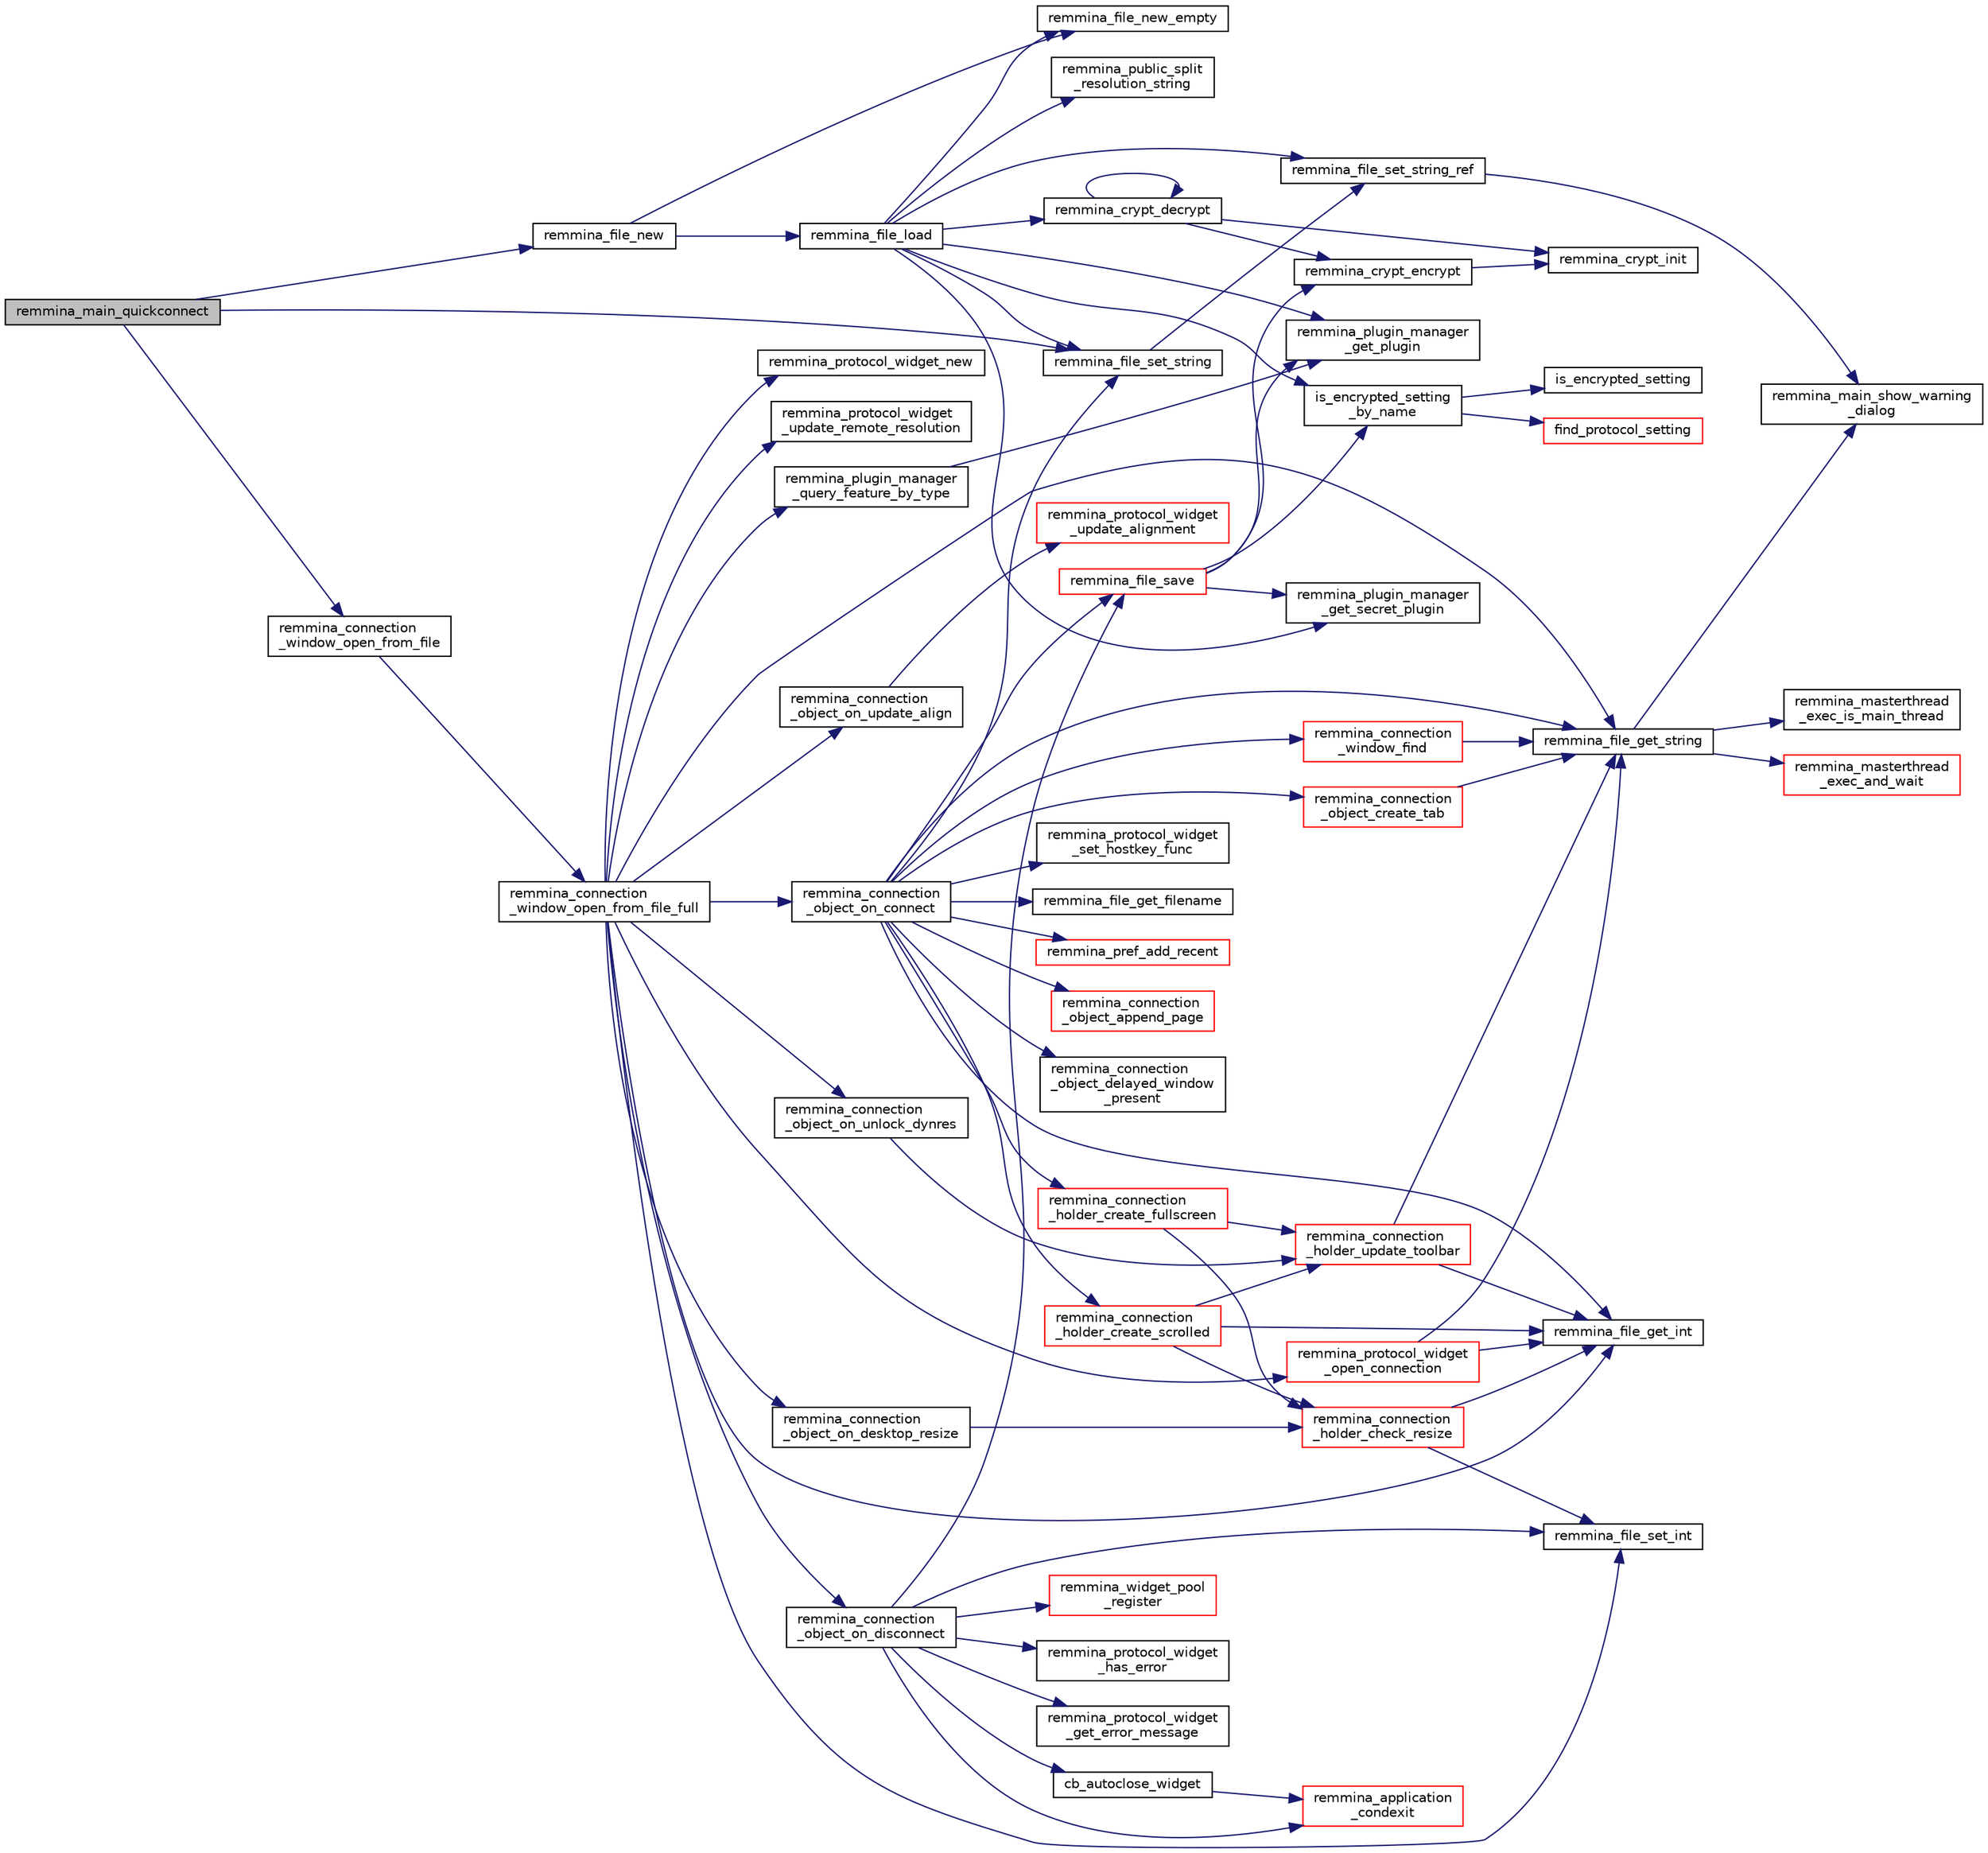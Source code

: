 digraph "remmina_main_quickconnect"
{
  edge [fontname="Helvetica",fontsize="10",labelfontname="Helvetica",labelfontsize="10"];
  node [fontname="Helvetica",fontsize="10",shape=record];
  rankdir="LR";
  Node5287 [label="remmina_main_quickconnect",height=0.2,width=0.4,color="black", fillcolor="grey75", style="filled", fontcolor="black"];
  Node5287 -> Node5288 [color="midnightblue",fontsize="10",style="solid",fontname="Helvetica"];
  Node5288 [label="remmina_file_new",height=0.2,width=0.4,color="black", fillcolor="white", style="filled",URL="$remmina__file_8c.html#a5e421ba636d34e21bba5ece463e98892"];
  Node5288 -> Node5289 [color="midnightblue",fontsize="10",style="solid",fontname="Helvetica"];
  Node5289 [label="remmina_file_load",height=0.2,width=0.4,color="black", fillcolor="white", style="filled",URL="$remmina__file_8c.html#ac1cc2d7f827f7d64c7fd3edf10e9383e"];
  Node5289 -> Node5290 [color="midnightblue",fontsize="10",style="solid",fontname="Helvetica"];
  Node5290 [label="remmina_file_new_empty",height=0.2,width=0.4,color="black", fillcolor="white", style="filled",URL="$remmina__file_8c.html#adab087b7139756f029020a87a5438cfa"];
  Node5289 -> Node5291 [color="midnightblue",fontsize="10",style="solid",fontname="Helvetica"];
  Node5291 [label="remmina_plugin_manager\l_get_plugin",height=0.2,width=0.4,color="black", fillcolor="white", style="filled",URL="$remmina__plugin__manager_8c.html#a3872c8656a8a3d5147bcc603471c1932"];
  Node5289 -> Node5292 [color="midnightblue",fontsize="10",style="solid",fontname="Helvetica"];
  Node5292 [label="remmina_plugin_manager\l_get_secret_plugin",height=0.2,width=0.4,color="black", fillcolor="white", style="filled",URL="$remmina__plugin__manager_8c.html#ad380a98f6624aa8c830015c8b428b7b4"];
  Node5289 -> Node5293 [color="midnightblue",fontsize="10",style="solid",fontname="Helvetica"];
  Node5293 [label="is_encrypted_setting\l_by_name",height=0.2,width=0.4,color="black", fillcolor="white", style="filled",URL="$remmina__file_8c.html#a72580559fa04082418a993fec4c77281"];
  Node5293 -> Node5294 [color="midnightblue",fontsize="10",style="solid",fontname="Helvetica"];
  Node5294 [label="find_protocol_setting",height=0.2,width=0.4,color="red", fillcolor="white", style="filled",URL="$remmina__file_8c.html#acc88ee6f5ba73bf9c3b05ab9368c952f"];
  Node5293 -> Node5296 [color="midnightblue",fontsize="10",style="solid",fontname="Helvetica"];
  Node5296 [label="is_encrypted_setting",height=0.2,width=0.4,color="black", fillcolor="white", style="filled",URL="$remmina__file_8c.html#a29920ae737817d3f6c673bacbbf11ca1"];
  Node5289 -> Node5297 [color="midnightblue",fontsize="10",style="solid",fontname="Helvetica"];
  Node5297 [label="remmina_file_set_string",height=0.2,width=0.4,color="black", fillcolor="white", style="filled",URL="$remmina__file_8c.html#a85ca1ca2d0bf9ef29e490c6f4527a954"];
  Node5297 -> Node5298 [color="midnightblue",fontsize="10",style="solid",fontname="Helvetica"];
  Node5298 [label="remmina_file_set_string_ref",height=0.2,width=0.4,color="black", fillcolor="white", style="filled",URL="$remmina__file_8c.html#a74951c1067a1a5e1341f5e1c1206dec6"];
  Node5298 -> Node5299 [color="midnightblue",fontsize="10",style="solid",fontname="Helvetica"];
  Node5299 [label="remmina_main_show_warning\l_dialog",height=0.2,width=0.4,color="black", fillcolor="white", style="filled",URL="$remmina__main_8c.html#ad99b9c0bf2fa8c166a8b4a09e06ffdf7"];
  Node5289 -> Node5298 [color="midnightblue",fontsize="10",style="solid",fontname="Helvetica"];
  Node5289 -> Node5300 [color="midnightblue",fontsize="10",style="solid",fontname="Helvetica"];
  Node5300 [label="remmina_crypt_decrypt",height=0.2,width=0.4,color="black", fillcolor="white", style="filled",URL="$remmina__crypt_8c.html#a3fe2fa245d401146adf02a3a8f996ab9"];
  Node5300 -> Node5301 [color="midnightblue",fontsize="10",style="solid",fontname="Helvetica"];
  Node5301 [label="remmina_crypt_init",height=0.2,width=0.4,color="black", fillcolor="white", style="filled",URL="$remmina__crypt_8c.html#ae097c169aefdd5d83a57fc1bde511171"];
  Node5300 -> Node5302 [color="midnightblue",fontsize="10",style="solid",fontname="Helvetica"];
  Node5302 [label="remmina_crypt_encrypt",height=0.2,width=0.4,color="black", fillcolor="white", style="filled",URL="$remmina__crypt_8c.html#aa02cf0fed3eb68d6a89815c3ba3bf7b1"];
  Node5302 -> Node5301 [color="midnightblue",fontsize="10",style="solid",fontname="Helvetica"];
  Node5300 -> Node5300 [color="midnightblue",fontsize="10",style="solid",fontname="Helvetica"];
  Node5289 -> Node5303 [color="midnightblue",fontsize="10",style="solid",fontname="Helvetica"];
  Node5303 [label="remmina_public_split\l_resolution_string",height=0.2,width=0.4,color="black", fillcolor="white", style="filled",URL="$remmina__public_8c.html#aaf3fdb980c24cd06965b85ebcdd79173"];
  Node5288 -> Node5290 [color="midnightblue",fontsize="10",style="solid",fontname="Helvetica"];
  Node5287 -> Node5297 [color="midnightblue",fontsize="10",style="solid",fontname="Helvetica"];
  Node5287 -> Node5304 [color="midnightblue",fontsize="10",style="solid",fontname="Helvetica"];
  Node5304 [label="remmina_connection\l_window_open_from_file",height=0.2,width=0.4,color="black", fillcolor="white", style="filled",URL="$remmina__connection__window_8c.html#a1c7f722a89609523cc4de079cc82f23c"];
  Node5304 -> Node5305 [color="midnightblue",fontsize="10",style="solid",fontname="Helvetica"];
  Node5305 [label="remmina_connection\l_window_open_from_file_full",height=0.2,width=0.4,color="black", fillcolor="white", style="filled",URL="$remmina__connection__window_8c.html#adbf2b670ca3bae96a99cb0b36021a961"];
  Node5305 -> Node5306 [color="midnightblue",fontsize="10",style="solid",fontname="Helvetica"];
  Node5306 [label="remmina_protocol_widget_new",height=0.2,width=0.4,color="black", fillcolor="white", style="filled",URL="$remmina__protocol__widget_8c.html#a5c2137462d3168e90c812f1ce75a6e62"];
  Node5305 -> Node5307 [color="midnightblue",fontsize="10",style="solid",fontname="Helvetica"];
  Node5307 [label="remmina_protocol_widget\l_update_remote_resolution",height=0.2,width=0.4,color="black", fillcolor="white", style="filled",URL="$remmina__protocol__widget_8c.html#a75c70486dec7682aeccaab235e65f6a1"];
  Node5305 -> Node5308 [color="midnightblue",fontsize="10",style="solid",fontname="Helvetica"];
  Node5308 [label="remmina_file_get_int",height=0.2,width=0.4,color="black", fillcolor="white", style="filled",URL="$remmina__file_8c.html#a4884356c195dcfb4ceacf641a1e74e66"];
  Node5305 -> Node5309 [color="midnightblue",fontsize="10",style="solid",fontname="Helvetica"];
  Node5309 [label="remmina_connection\l_object_on_connect",height=0.2,width=0.4,color="black", fillcolor="white", style="filled",URL="$remmina__connection__window_8c.html#a0ad685a873ecef95ec13caba17e0c22e"];
  Node5309 -> Node5310 [color="midnightblue",fontsize="10",style="solid",fontname="Helvetica"];
  Node5310 [label="remmina_connection\l_window_find",height=0.2,width=0.4,color="red", fillcolor="white", style="filled",URL="$remmina__connection__window_8c.html#ae73329eababe2888df3ace5c2b94b410"];
  Node5310 -> Node5311 [color="midnightblue",fontsize="10",style="solid",fontname="Helvetica"];
  Node5311 [label="remmina_file_get_string",height=0.2,width=0.4,color="black", fillcolor="white", style="filled",URL="$remmina__file_8c.html#a8eb1b213d9d08c6ad13683ce05f4355e"];
  Node5311 -> Node5312 [color="midnightblue",fontsize="10",style="solid",fontname="Helvetica"];
  Node5312 [label="remmina_masterthread\l_exec_is_main_thread",height=0.2,width=0.4,color="black", fillcolor="white", style="filled",URL="$remmina__masterthread__exec_8c.html#a3a52e863a3a3da6da6bb5d36c13b7ff4"];
  Node5311 -> Node5313 [color="midnightblue",fontsize="10",style="solid",fontname="Helvetica"];
  Node5313 [label="remmina_masterthread\l_exec_and_wait",height=0.2,width=0.4,color="red", fillcolor="white", style="filled",URL="$remmina__masterthread__exec_8c.html#a14628c2470cac50e87916a70ea05c97d"];
  Node5311 -> Node5299 [color="midnightblue",fontsize="10",style="solid",fontname="Helvetica"];
  Node5309 -> Node5366 [color="midnightblue",fontsize="10",style="solid",fontname="Helvetica"];
  Node5366 [label="remmina_protocol_widget\l_set_hostkey_func",height=0.2,width=0.4,color="black", fillcolor="white", style="filled",URL="$remmina__protocol__widget_8c.html#a9e77e4da16282ef5413f57b124038bff"];
  Node5309 -> Node5338 [color="midnightblue",fontsize="10",style="solid",fontname="Helvetica"];
  Node5338 [label="remmina_file_get_filename",height=0.2,width=0.4,color="black", fillcolor="white", style="filled",URL="$remmina__file_8c.html#ad1e4f3a0f64cd98e301044b6c38a1f1d"];
  Node5309 -> Node5367 [color="midnightblue",fontsize="10",style="solid",fontname="Helvetica"];
  Node5367 [label="remmina_pref_add_recent",height=0.2,width=0.4,color="red", fillcolor="white", style="filled",URL="$remmina__pref_8c.html#ab9e75c6bf39aa93a87d421fc3d742d60"];
  Node5309 -> Node5311 [color="midnightblue",fontsize="10",style="solid",fontname="Helvetica"];
  Node5309 -> Node5297 [color="midnightblue",fontsize="10",style="solid",fontname="Helvetica"];
  Node5309 -> Node5317 [color="midnightblue",fontsize="10",style="solid",fontname="Helvetica"];
  Node5317 [label="remmina_file_save",height=0.2,width=0.4,color="red", fillcolor="white", style="filled",URL="$remmina__file_8c.html#a8c893a5deec9bc446bd89cc9973416c7"];
  Node5317 -> Node5291 [color="midnightblue",fontsize="10",style="solid",fontname="Helvetica"];
  Node5317 -> Node5292 [color="midnightblue",fontsize="10",style="solid",fontname="Helvetica"];
  Node5317 -> Node5293 [color="midnightblue",fontsize="10",style="solid",fontname="Helvetica"];
  Node5317 -> Node5302 [color="midnightblue",fontsize="10",style="solid",fontname="Helvetica"];
  Node5309 -> Node5308 [color="midnightblue",fontsize="10",style="solid",fontname="Helvetica"];
  Node5309 -> Node5373 [color="midnightblue",fontsize="10",style="solid",fontname="Helvetica"];
  Node5373 [label="remmina_connection\l_holder_create_fullscreen",height=0.2,width=0.4,color="red", fillcolor="white", style="filled",URL="$remmina__connection__window_8c.html#ae67ca4d276339723c1ff87fc224eaccf"];
  Node5373 -> Node5500 [color="midnightblue",fontsize="10",style="solid",fontname="Helvetica"];
  Node5500 [label="remmina_connection\l_holder_update_toolbar",height=0.2,width=0.4,color="red", fillcolor="white", style="filled",URL="$remmina__connection__window_8c.html#a1b31d50e3792f41f4f78c1dbc1c5b27c"];
  Node5500 -> Node5308 [color="midnightblue",fontsize="10",style="solid",fontname="Helvetica"];
  Node5500 -> Node5311 [color="midnightblue",fontsize="10",style="solid",fontname="Helvetica"];
  Node5373 -> Node5413 [color="midnightblue",fontsize="10",style="solid",fontname="Helvetica"];
  Node5413 [label="remmina_connection\l_holder_check_resize",height=0.2,width=0.4,color="red", fillcolor="white", style="filled",URL="$remmina__connection__window_8c.html#adf48e258e535235d29c9638333488920"];
  Node5413 -> Node5308 [color="midnightblue",fontsize="10",style="solid",fontname="Helvetica"];
  Node5413 -> Node5412 [color="midnightblue",fontsize="10",style="solid",fontname="Helvetica"];
  Node5412 [label="remmina_file_set_int",height=0.2,width=0.4,color="black", fillcolor="white", style="filled",URL="$remmina__file_8c.html#af153b0d289ac93f6ecdaa15d5f3b9b8c"];
  Node5309 -> Node5427 [color="midnightblue",fontsize="10",style="solid",fontname="Helvetica"];
  Node5427 [label="remmina_connection\l_holder_create_scrolled",height=0.2,width=0.4,color="red", fillcolor="white", style="filled",URL="$remmina__connection__window_8c.html#a57b3656c37df65d276ddd50a16906dc7"];
  Node5427 -> Node5308 [color="midnightblue",fontsize="10",style="solid",fontname="Helvetica"];
  Node5427 -> Node5500 [color="midnightblue",fontsize="10",style="solid",fontname="Helvetica"];
  Node5427 -> Node5413 [color="midnightblue",fontsize="10",style="solid",fontname="Helvetica"];
  Node5309 -> Node5489 [color="midnightblue",fontsize="10",style="solid",fontname="Helvetica"];
  Node5489 [label="remmina_connection\l_object_create_tab",height=0.2,width=0.4,color="red", fillcolor="white", style="filled",URL="$remmina__connection__window_8c.html#a888c4dd031e9366a3284cb34351865aa"];
  Node5489 -> Node5311 [color="midnightblue",fontsize="10",style="solid",fontname="Helvetica"];
  Node5309 -> Node5491 [color="midnightblue",fontsize="10",style="solid",fontname="Helvetica"];
  Node5491 [label="remmina_connection\l_object_append_page",height=0.2,width=0.4,color="red", fillcolor="white", style="filled",URL="$remmina__connection__window_8c.html#ac06b41c974d5cfc6277f50b617a550bb"];
  Node5309 -> Node5517 [color="midnightblue",fontsize="10",style="solid",fontname="Helvetica"];
  Node5517 [label="remmina_connection\l_object_delayed_window\l_present",height=0.2,width=0.4,color="black", fillcolor="white", style="filled",URL="$remmina__connection__window_8c.html#afd1bfcfb4c203544904a85aba87d4c88"];
  Node5305 -> Node5518 [color="midnightblue",fontsize="10",style="solid",fontname="Helvetica"];
  Node5518 [label="remmina_connection\l_object_on_disconnect",height=0.2,width=0.4,color="black", fillcolor="white", style="filled",URL="$remmina__connection__window_8c.html#ad6ea67e2303625444fb4936a114e82df"];
  Node5518 -> Node5412 [color="midnightblue",fontsize="10",style="solid",fontname="Helvetica"];
  Node5518 -> Node5317 [color="midnightblue",fontsize="10",style="solid",fontname="Helvetica"];
  Node5518 -> Node5519 [color="midnightblue",fontsize="10",style="solid",fontname="Helvetica"];
  Node5519 [label="remmina_protocol_widget\l_has_error",height=0.2,width=0.4,color="black", fillcolor="white", style="filled",URL="$remmina__protocol__widget_8c.html#aab2f304822ccfd4979854ef1afd81771"];
  Node5518 -> Node5520 [color="midnightblue",fontsize="10",style="solid",fontname="Helvetica"];
  Node5520 [label="remmina_protocol_widget\l_get_error_message",height=0.2,width=0.4,color="black", fillcolor="white", style="filled",URL="$remmina__protocol__widget_8c.html#a0aa0f7d6c411f9061892848ffb558877"];
  Node5518 -> Node5521 [color="midnightblue",fontsize="10",style="solid",fontname="Helvetica"];
  Node5521 [label="cb_autoclose_widget",height=0.2,width=0.4,color="black", fillcolor="white", style="filled",URL="$remmina__connection__window_8c.html#a6d866a05da5d47a9342d4c87dbf70863"];
  Node5521 -> Node5522 [color="midnightblue",fontsize="10",style="solid",fontname="Helvetica"];
  Node5522 [label="remmina_application\l_condexit",height=0.2,width=0.4,color="red", fillcolor="white", style="filled",URL="$remmina__exec_8c.html#aaa67e07e2426828d7e7b9b30d2038d31"];
  Node5518 -> Node5543 [color="midnightblue",fontsize="10",style="solid",fontname="Helvetica"];
  Node5543 [label="remmina_widget_pool\l_register",height=0.2,width=0.4,color="red", fillcolor="white", style="filled",URL="$remmina__widget__pool_8c.html#ae3c9c9853eb5bedbfeadbfac1d495b95"];
  Node5518 -> Node5522 [color="midnightblue",fontsize="10",style="solid",fontname="Helvetica"];
  Node5305 -> Node5545 [color="midnightblue",fontsize="10",style="solid",fontname="Helvetica"];
  Node5545 [label="remmina_connection\l_object_on_desktop_resize",height=0.2,width=0.4,color="black", fillcolor="white", style="filled",URL="$remmina__connection__window_8c.html#a3bb0386b166904eb00902d08d6c959a5"];
  Node5545 -> Node5413 [color="midnightblue",fontsize="10",style="solid",fontname="Helvetica"];
  Node5305 -> Node5546 [color="midnightblue",fontsize="10",style="solid",fontname="Helvetica"];
  Node5546 [label="remmina_connection\l_object_on_update_align",height=0.2,width=0.4,color="black", fillcolor="white", style="filled",URL="$remmina__connection__window_8c.html#a0872efe4b1084b17bab7ac962920c3e9"];
  Node5546 -> Node5450 [color="midnightblue",fontsize="10",style="solid",fontname="Helvetica"];
  Node5450 [label="remmina_protocol_widget\l_update_alignment",height=0.2,width=0.4,color="red", fillcolor="white", style="filled",URL="$remmina__connection__window_8c.html#ab7dc553cbd2005feb77163cf79f48f6d"];
  Node5305 -> Node5547 [color="midnightblue",fontsize="10",style="solid",fontname="Helvetica"];
  Node5547 [label="remmina_connection\l_object_on_unlock_dynres",height=0.2,width=0.4,color="black", fillcolor="white", style="filled",URL="$remmina__connection__window_8c.html#a0cffd168e21bdd3d9469ca2e86e19c31"];
  Node5547 -> Node5500 [color="midnightblue",fontsize="10",style="solid",fontname="Helvetica"];
  Node5305 -> Node5548 [color="midnightblue",fontsize="10",style="solid",fontname="Helvetica"];
  Node5548 [label="remmina_plugin_manager\l_query_feature_by_type",height=0.2,width=0.4,color="black", fillcolor="white", style="filled",URL="$remmina__plugin__manager_8c.html#a1668951fd7067f2c405e001836855080"];
  Node5548 -> Node5291 [color="midnightblue",fontsize="10",style="solid",fontname="Helvetica"];
  Node5305 -> Node5311 [color="midnightblue",fontsize="10",style="solid",fontname="Helvetica"];
  Node5305 -> Node5412 [color="midnightblue",fontsize="10",style="solid",fontname="Helvetica"];
  Node5305 -> Node5549 [color="midnightblue",fontsize="10",style="solid",fontname="Helvetica"];
  Node5549 [label="remmina_protocol_widget\l_open_connection",height=0.2,width=0.4,color="red", fillcolor="white", style="filled",URL="$remmina__protocol__widget_8c.html#aeffcbd7db351d4cacd7c8ba801ea2c37"];
  Node5549 -> Node5308 [color="midnightblue",fontsize="10",style="solid",fontname="Helvetica"];
  Node5549 -> Node5311 [color="midnightblue",fontsize="10",style="solid",fontname="Helvetica"];
}
